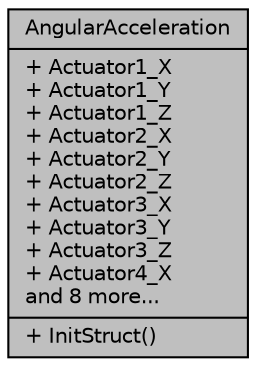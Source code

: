 digraph "AngularAcceleration"
{
  edge [fontname="Helvetica",fontsize="10",labelfontname="Helvetica",labelfontsize="10"];
  node [fontname="Helvetica",fontsize="10",shape=record];
  Node1 [label="{AngularAcceleration\n|+ Actuator1_X\l+ Actuator1_Y\l+ Actuator1_Z\l+ Actuator2_X\l+ Actuator2_Y\l+ Actuator2_Z\l+ Actuator3_X\l+ Actuator3_Y\l+ Actuator3_Z\l+ Actuator4_X\land 8 more...\l|+ InitStruct()\l}",height=0.2,width=0.4,color="black", fillcolor="grey75", style="filled", fontcolor="black"];
}
